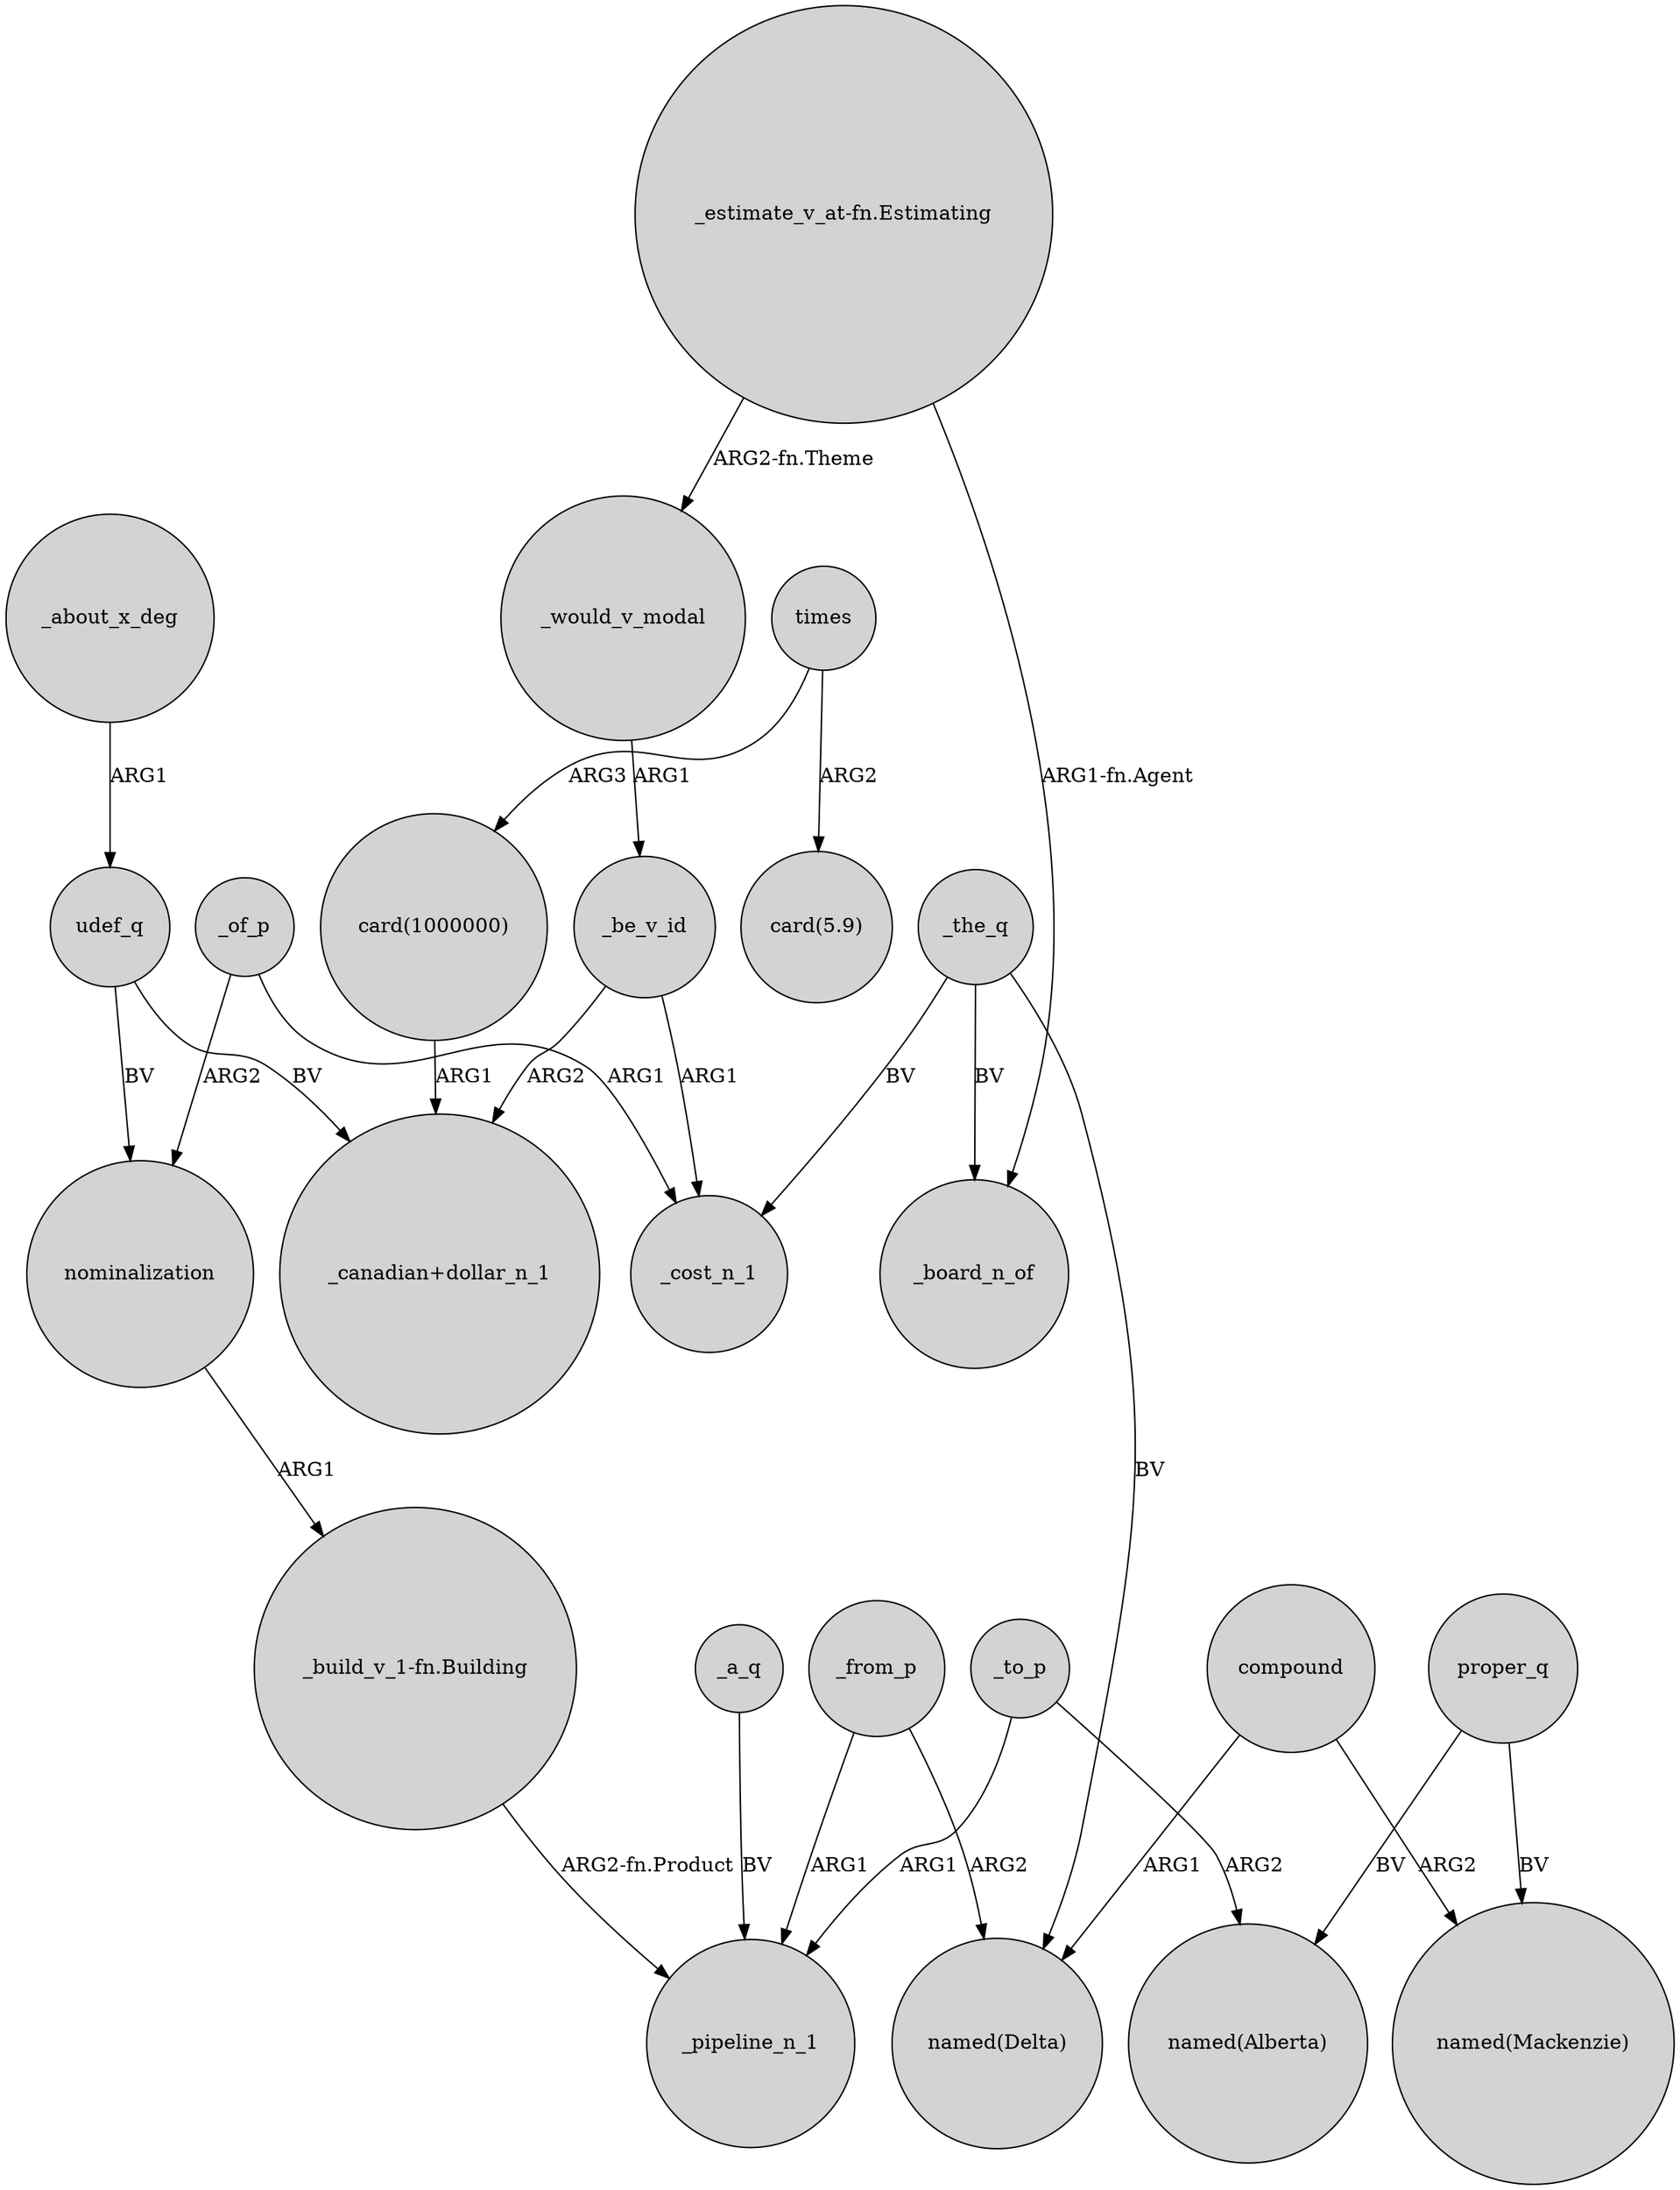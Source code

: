 digraph {
	node [shape=circle style=filled]
	_be_v_id -> _cost_n_1 [label=ARG1]
	_the_q -> "named(Delta)" [label=BV]
	proper_q -> "named(Alberta)" [label=BV]
	_from_p -> "named(Delta)" [label=ARG2]
	udef_q -> "_canadian+dollar_n_1" [label=BV]
	nominalization -> "_build_v_1-fn.Building" [label=ARG1]
	compound -> "named(Mackenzie)" [label=ARG2]
	_would_v_modal -> _be_v_id [label=ARG1]
	_be_v_id -> "_canadian+dollar_n_1" [label=ARG2]
	"_build_v_1-fn.Building" -> _pipeline_n_1 [label="ARG2-fn.Product"]
	"card(1000000)" -> "_canadian+dollar_n_1" [label=ARG1]
	_from_p -> _pipeline_n_1 [label=ARG1]
	_a_q -> _pipeline_n_1 [label=BV]
	_about_x_deg -> udef_q [label=ARG1]
	_the_q -> _cost_n_1 [label=BV]
	_to_p -> "named(Alberta)" [label=ARG2]
	_of_p -> _cost_n_1 [label=ARG1]
	_to_p -> _pipeline_n_1 [label=ARG1]
	"_estimate_v_at-fn.Estimating" -> _would_v_modal [label="ARG2-fn.Theme"]
	times -> "card(1000000)" [label=ARG3]
	_the_q -> _board_n_of [label=BV]
	_of_p -> nominalization [label=ARG2]
	compound -> "named(Delta)" [label=ARG1]
	udef_q -> nominalization [label=BV]
	"_estimate_v_at-fn.Estimating" -> _board_n_of [label="ARG1-fn.Agent"]
	proper_q -> "named(Mackenzie)" [label=BV]
	times -> "card(5.9)" [label=ARG2]
}
